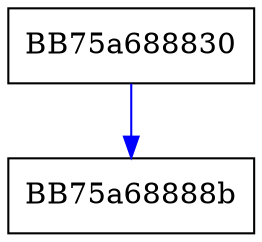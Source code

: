 digraph CreateInstance {
  node [shape="box"];
  graph [splines=ortho];
  BB75a688830 -> BB75a68888b [color="blue"];
}